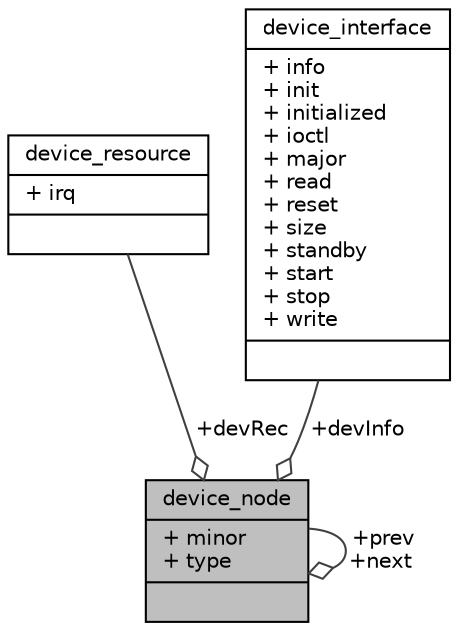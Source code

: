 digraph "device_node"
{
 // LATEX_PDF_SIZE
  edge [fontname="Helvetica",fontsize="10",labelfontname="Helvetica",labelfontsize="10"];
  node [fontname="Helvetica",fontsize="10",shape=record];
  Node1 [label="{device_node\n|+ minor\l+ type\l|}",height=0.2,width=0.4,color="black", fillcolor="grey75", style="filled", fontcolor="black",tooltip=" "];
  Node2 -> Node1 [color="grey25",fontsize="10",style="solid",label=" +devRec" ,arrowhead="odiamond",fontname="Helvetica"];
  Node2 [label="{device_resource\n|+ irq\l|}",height=0.2,width=0.4,color="black", fillcolor="white", style="filled",URL="$structdevice__resource.html",tooltip=" "];
  Node3 -> Node1 [color="grey25",fontsize="10",style="solid",label=" +devInfo" ,arrowhead="odiamond",fontname="Helvetica"];
  Node3 [label="{device_interface\n|+ info\l+ init\l+ initialized\l+ ioctl\l+ major\l+ read\l+ reset\l+ size\l+ standby\l+ start\l+ stop\l+ write\l|}",height=0.2,width=0.4,color="black", fillcolor="white", style="filled",URL="$structdevice__interface.html",tooltip=" "];
  Node1 -> Node1 [color="grey25",fontsize="10",style="solid",label=" +prev\n+next" ,arrowhead="odiamond",fontname="Helvetica"];
}
